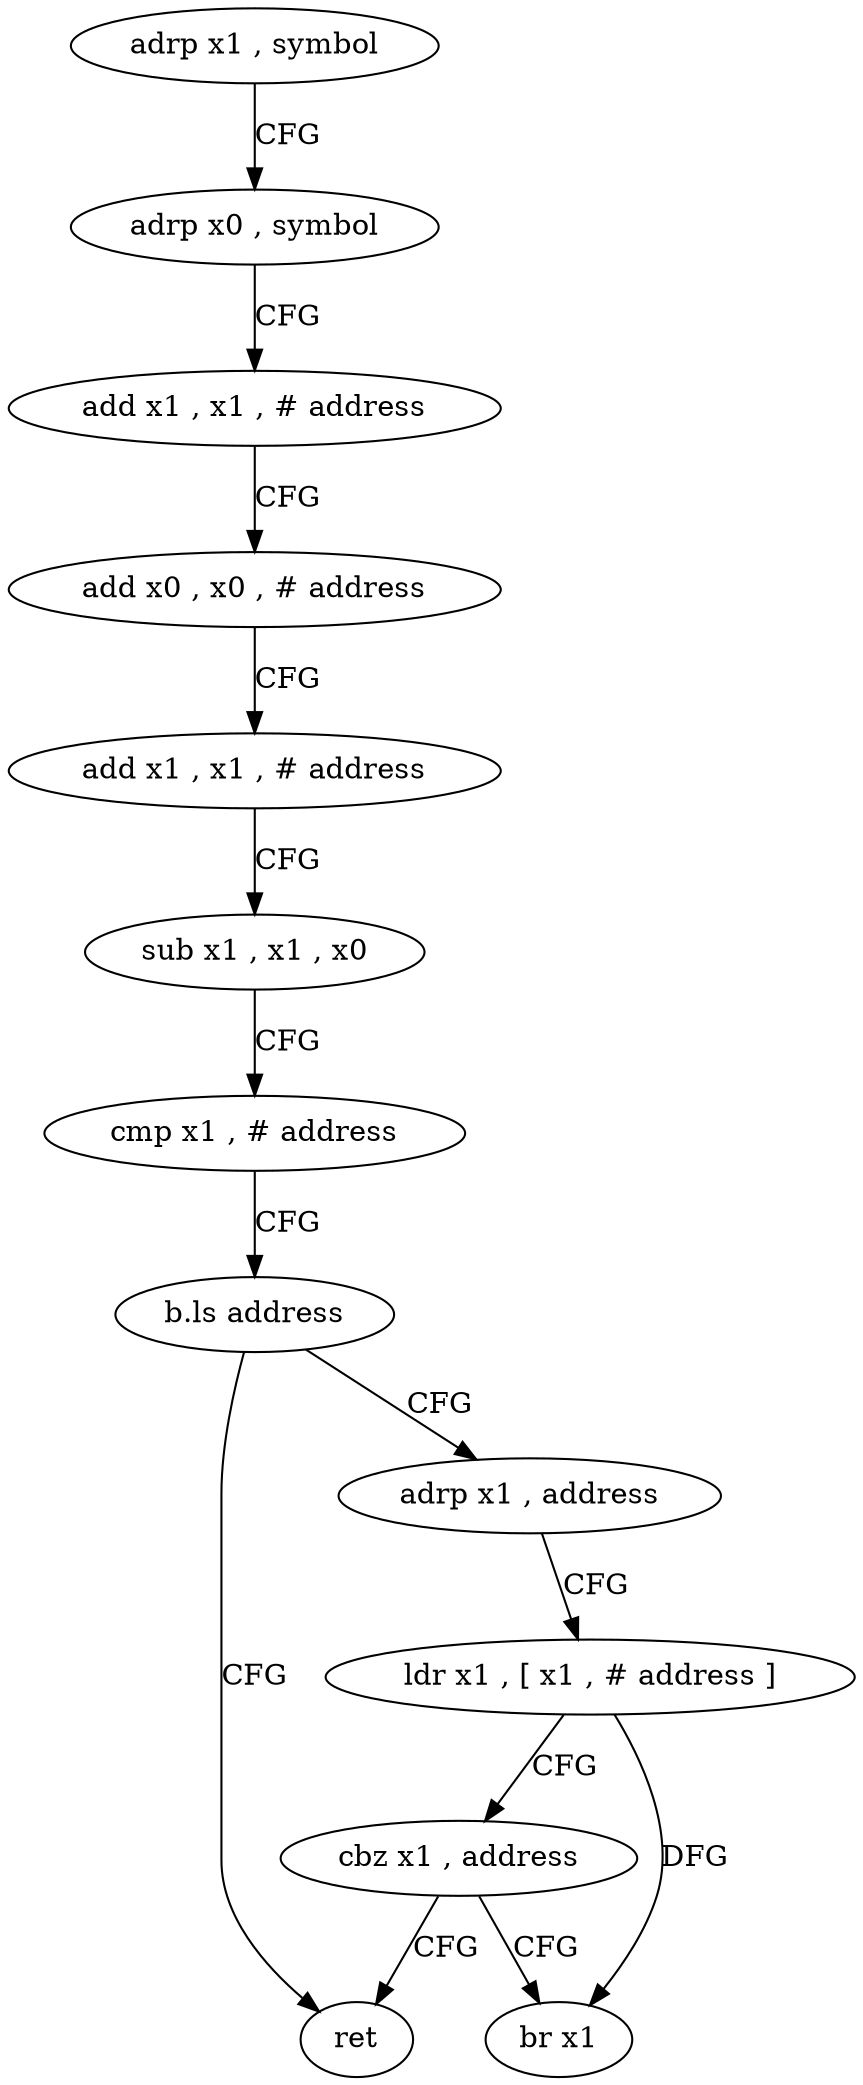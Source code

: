 digraph "func" {
"78516" [label = "adrp x1 , symbol" ]
"78520" [label = "adrp x0 , symbol" ]
"78524" [label = "add x1 , x1 , # address" ]
"78528" [label = "add x0 , x0 , # address" ]
"78532" [label = "add x1 , x1 , # address" ]
"78536" [label = "sub x1 , x1 , x0" ]
"78540" [label = "cmp x1 , # address" ]
"78544" [label = "b.ls address" ]
"78564" [label = "ret" ]
"78548" [label = "adrp x1 , address" ]
"78552" [label = "ldr x1 , [ x1 , # address ]" ]
"78556" [label = "cbz x1 , address" ]
"78560" [label = "br x1" ]
"78516" -> "78520" [ label = "CFG" ]
"78520" -> "78524" [ label = "CFG" ]
"78524" -> "78528" [ label = "CFG" ]
"78528" -> "78532" [ label = "CFG" ]
"78532" -> "78536" [ label = "CFG" ]
"78536" -> "78540" [ label = "CFG" ]
"78540" -> "78544" [ label = "CFG" ]
"78544" -> "78564" [ label = "CFG" ]
"78544" -> "78548" [ label = "CFG" ]
"78548" -> "78552" [ label = "CFG" ]
"78552" -> "78556" [ label = "CFG" ]
"78552" -> "78560" [ label = "DFG" ]
"78556" -> "78564" [ label = "CFG" ]
"78556" -> "78560" [ label = "CFG" ]
}
